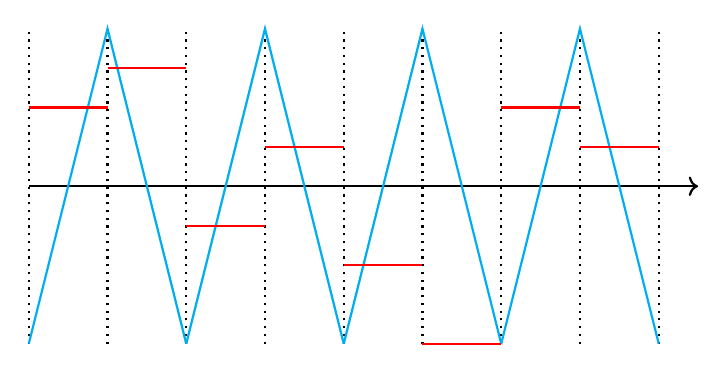 \begin{tikzpicture}[thick]
  %axis and cells
  \draw[->] (0,0) -- (8.5,0);
  \foreach \x in {0,1,2,3,4,5,6,7,8}
    \draw[dotted] (\x,-2) -- (\x,2);

  \foreach \x in {0,2,4,6}
  {
    \draw[color=cyan] (\x,-2) -- (\x+1,2) -- (\x+2,-2);
  }

  \draw[color=red] (0,1) -- (1,1);
  \draw[color=red] (1,1.5) -- (2,1.5);
  \draw[color=red] (2,-.5) -- (3,-.5);
  \draw[color=red] (3,.5) -- (4,.5);
  \draw[color=red] (4,-1) -- (5,-1);
  \draw[color=red] (5,-2) -- (6,-2);
  \draw[color=red] (6,1) -- (7,1);
  \draw[color=red] (7,.5) -- (8,.5);
\end{tikzpicture}


%%% Local Variables:
%%% mode: latex
%%% TeX-master: "all"
%%% End:
